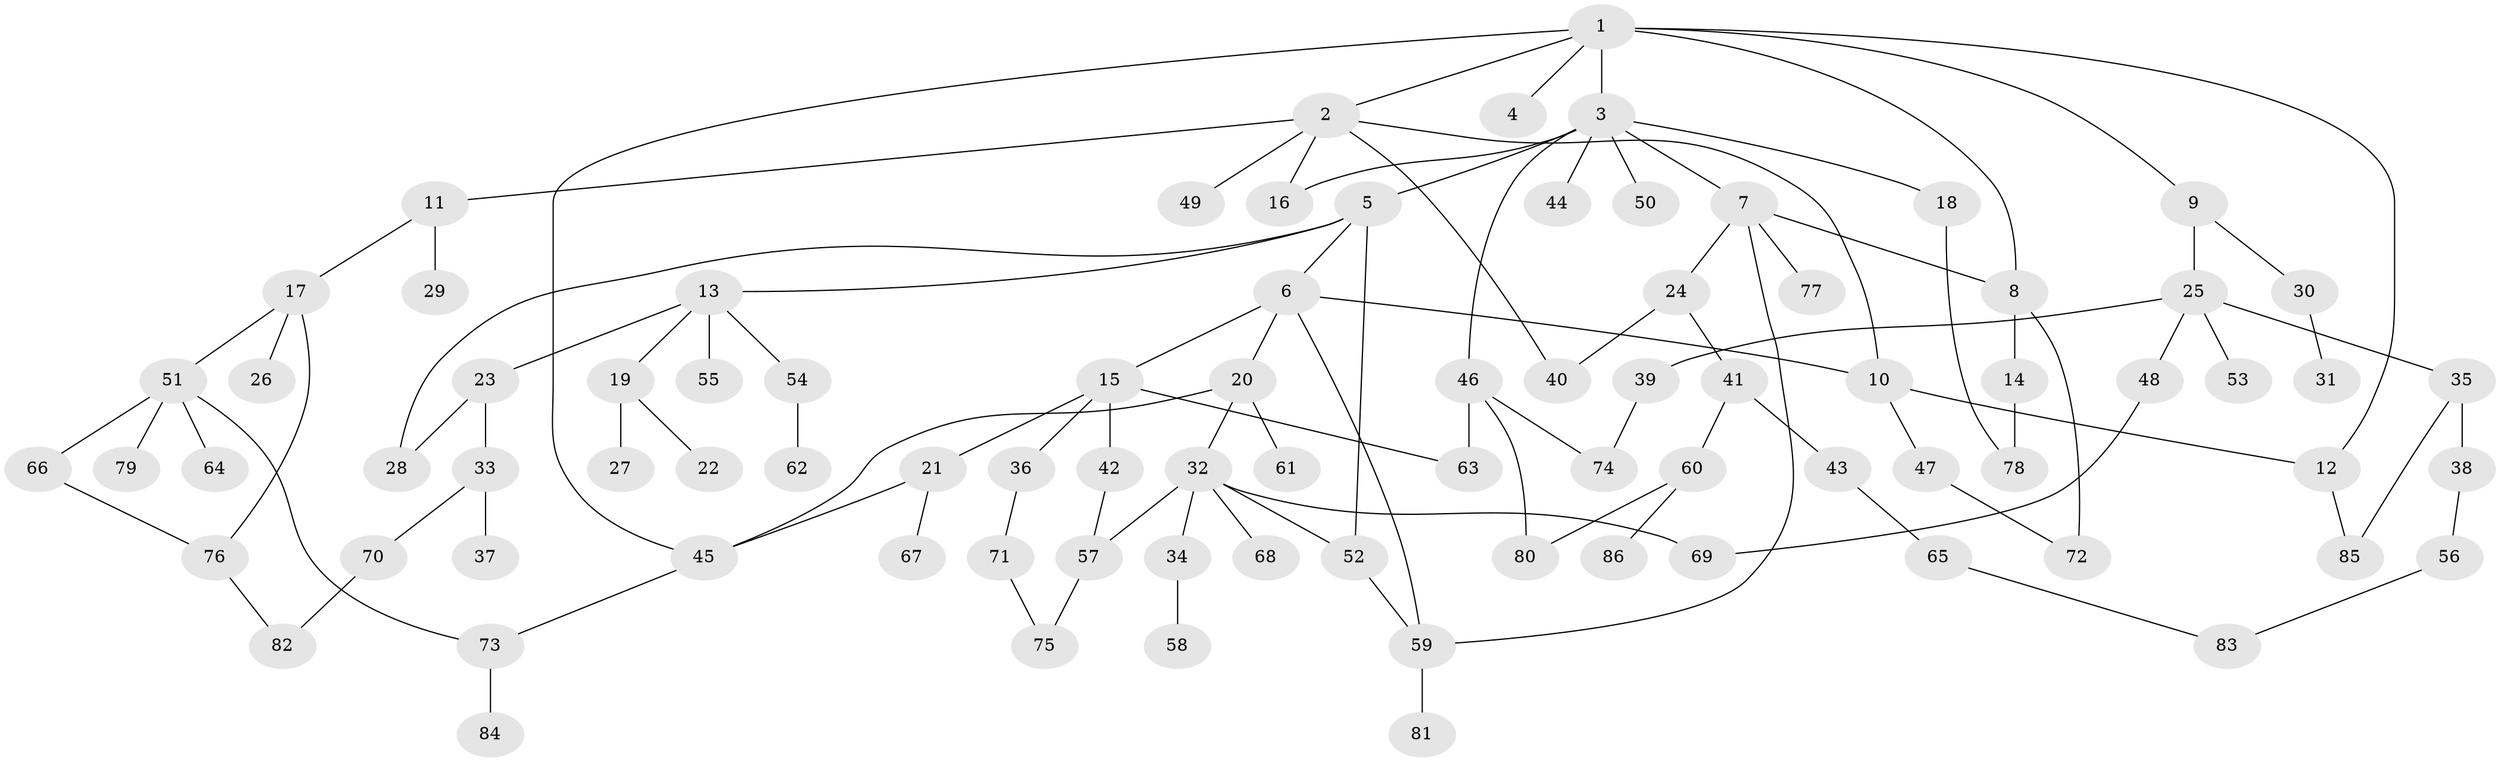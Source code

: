 // coarse degree distribution, {9: 0.018518518518518517, 6: 0.09259259259259259, 8: 0.018518518518518517, 1: 0.2962962962962963, 7: 0.018518518518518517, 3: 0.16666666666666666, 5: 0.05555555555555555, 4: 0.05555555555555555, 2: 0.2777777777777778}
// Generated by graph-tools (version 1.1) at 2025/51/02/27/25 19:51:39]
// undirected, 86 vertices, 109 edges
graph export_dot {
graph [start="1"]
  node [color=gray90,style=filled];
  1;
  2;
  3;
  4;
  5;
  6;
  7;
  8;
  9;
  10;
  11;
  12;
  13;
  14;
  15;
  16;
  17;
  18;
  19;
  20;
  21;
  22;
  23;
  24;
  25;
  26;
  27;
  28;
  29;
  30;
  31;
  32;
  33;
  34;
  35;
  36;
  37;
  38;
  39;
  40;
  41;
  42;
  43;
  44;
  45;
  46;
  47;
  48;
  49;
  50;
  51;
  52;
  53;
  54;
  55;
  56;
  57;
  58;
  59;
  60;
  61;
  62;
  63;
  64;
  65;
  66;
  67;
  68;
  69;
  70;
  71;
  72;
  73;
  74;
  75;
  76;
  77;
  78;
  79;
  80;
  81;
  82;
  83;
  84;
  85;
  86;
  1 -- 2;
  1 -- 3;
  1 -- 4;
  1 -- 8;
  1 -- 9;
  1 -- 12;
  1 -- 45;
  2 -- 11;
  2 -- 16;
  2 -- 49;
  2 -- 10;
  2 -- 40;
  3 -- 5;
  3 -- 7;
  3 -- 18;
  3 -- 44;
  3 -- 46;
  3 -- 50;
  3 -- 16;
  5 -- 6;
  5 -- 13;
  5 -- 28;
  5 -- 52;
  6 -- 10;
  6 -- 15;
  6 -- 20;
  6 -- 59;
  7 -- 24;
  7 -- 77;
  7 -- 8;
  7 -- 59;
  8 -- 14;
  8 -- 72;
  9 -- 25;
  9 -- 30;
  10 -- 47;
  10 -- 12;
  11 -- 17;
  11 -- 29;
  12 -- 85;
  13 -- 19;
  13 -- 23;
  13 -- 54;
  13 -- 55;
  14 -- 78;
  15 -- 21;
  15 -- 36;
  15 -- 42;
  15 -- 63;
  17 -- 26;
  17 -- 51;
  17 -- 76;
  18 -- 78;
  19 -- 22;
  19 -- 27;
  20 -- 32;
  20 -- 61;
  20 -- 45;
  21 -- 45;
  21 -- 67;
  23 -- 33;
  23 -- 28;
  24 -- 40;
  24 -- 41;
  25 -- 35;
  25 -- 39;
  25 -- 48;
  25 -- 53;
  30 -- 31;
  32 -- 34;
  32 -- 52;
  32 -- 57;
  32 -- 68;
  32 -- 69;
  33 -- 37;
  33 -- 70;
  34 -- 58;
  35 -- 38;
  35 -- 85;
  36 -- 71;
  38 -- 56;
  39 -- 74;
  41 -- 43;
  41 -- 60;
  42 -- 57;
  43 -- 65;
  45 -- 73;
  46 -- 74;
  46 -- 80;
  46 -- 63;
  47 -- 72;
  48 -- 69;
  51 -- 64;
  51 -- 66;
  51 -- 73;
  51 -- 79;
  52 -- 59;
  54 -- 62;
  56 -- 83;
  57 -- 75;
  59 -- 81;
  60 -- 80;
  60 -- 86;
  65 -- 83;
  66 -- 76;
  70 -- 82;
  71 -- 75;
  73 -- 84;
  76 -- 82;
}
